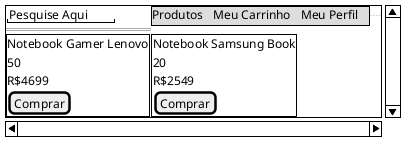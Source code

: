 @startsalt produtos
{S
    !log {S é a barra de rolagem
    !log *{ é um menu!

    !log não dá para colocar um input field dentro do header do plant

    "Pesquise Aqui" |
    
    {* 
      Produtos | Meu Carrinho | Meu Perfil
    } 

    
    !log esses dois iguais é para fazer um marcador embaixo
    ..
    ==
   !$produto1 = { "titulo": "Notebook Gamer Lenovo" ,"disponivel": 50, "valor": "R$4699", "imagem": "http://plantuml.com/logo3.png"}
   !$produto2 = { "titulo": "Notebook Samsung Book" ,"disponivel": 20, "valor": "R$2549", "imagem": "http://plantuml.com/logo3.png"}
   !log imagem do cachorro https://e7.pngegg.com/pngimages/90/669/png-clipart-do-not-catch-the-tongue-of-the-dog-pet-dog.png

   !procedure listaprodutos($produto)
   {^
    $produto.titulo
    $produto.disponivel
    $produto.valor
    [Comprar]
   } 
   !endprocedure

   !log acho que nao vai ter como passar uma funcao para minhas funcoes
   
   listaprodutos($produto1)
   listaprodutos($produto2)
 

}
@endsalt